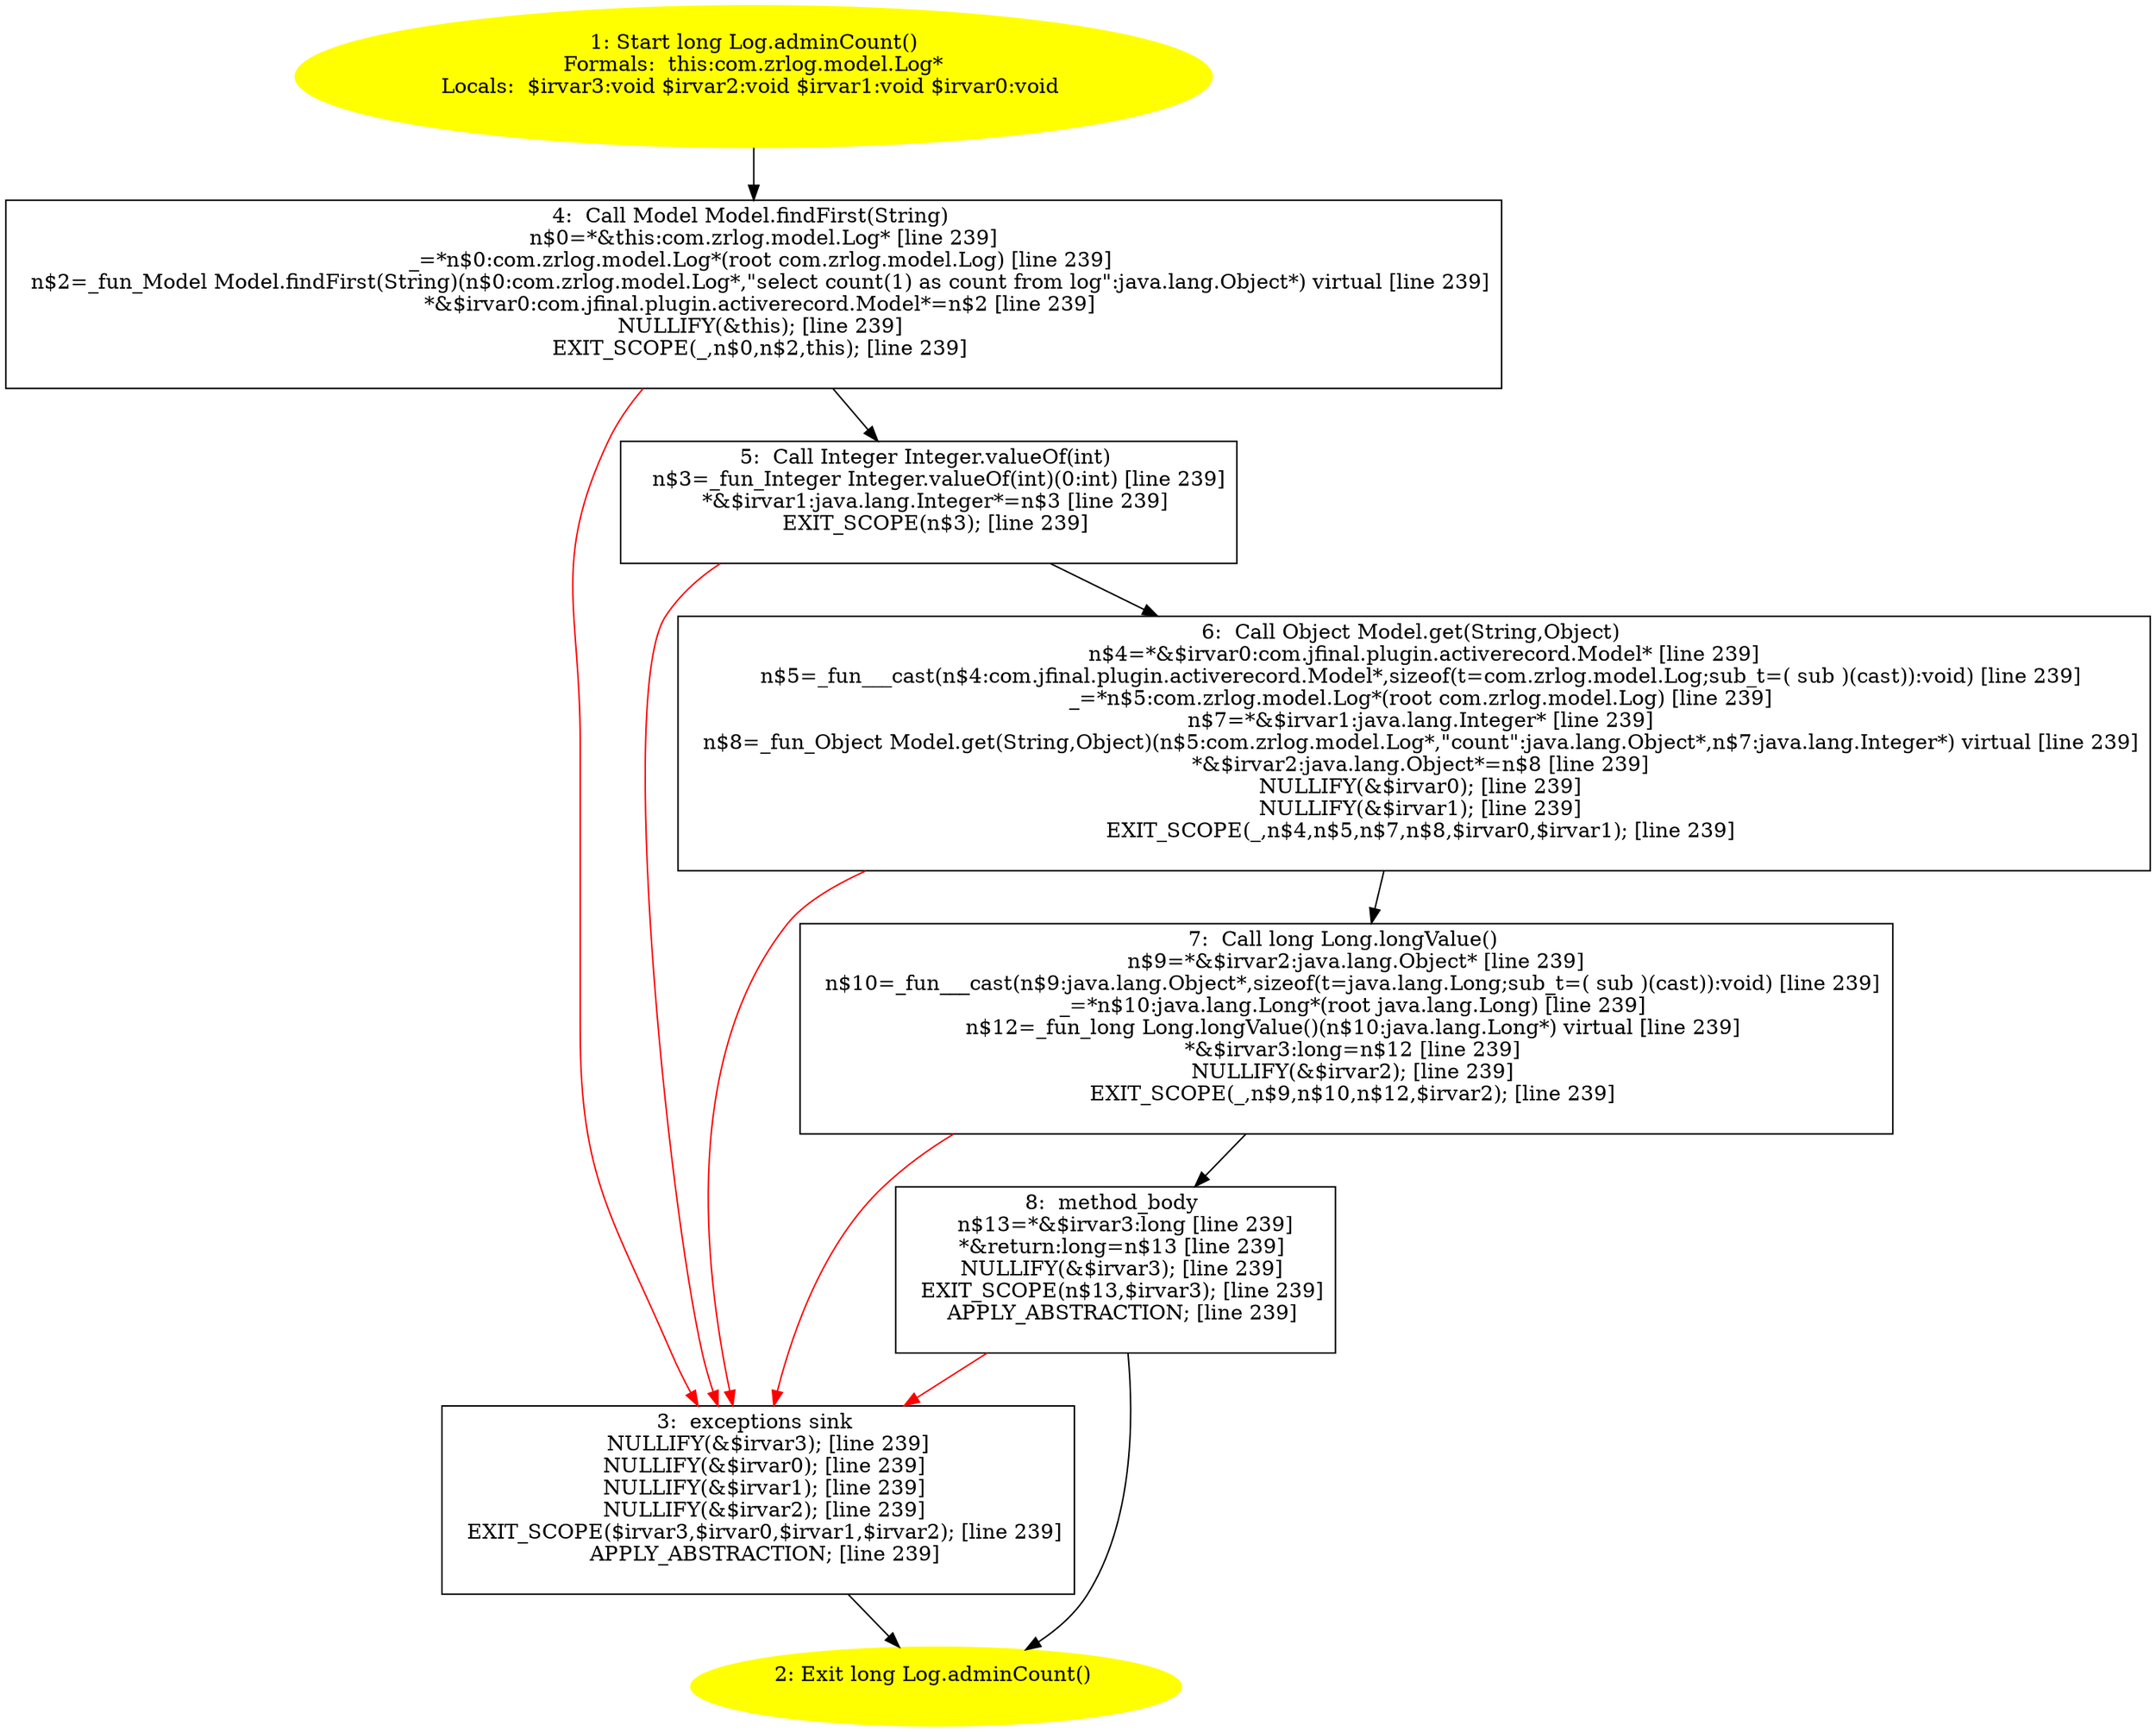 /* @generated */
digraph cfg {
"com.zrlog.model.Log.adminCount():long.af8eca2a3509d24f9f83412111536be4_1" [label="1: Start long Log.adminCount()\nFormals:  this:com.zrlog.model.Log*\nLocals:  $irvar3:void $irvar2:void $irvar1:void $irvar0:void \n  " color=yellow style=filled]
	

	 "com.zrlog.model.Log.adminCount():long.af8eca2a3509d24f9f83412111536be4_1" -> "com.zrlog.model.Log.adminCount():long.af8eca2a3509d24f9f83412111536be4_4" ;
"com.zrlog.model.Log.adminCount():long.af8eca2a3509d24f9f83412111536be4_2" [label="2: Exit long Log.adminCount() \n  " color=yellow style=filled]
	

"com.zrlog.model.Log.adminCount():long.af8eca2a3509d24f9f83412111536be4_3" [label="3:  exceptions sink \n   NULLIFY(&$irvar3); [line 239]\n  NULLIFY(&$irvar0); [line 239]\n  NULLIFY(&$irvar1); [line 239]\n  NULLIFY(&$irvar2); [line 239]\n  EXIT_SCOPE($irvar3,$irvar0,$irvar1,$irvar2); [line 239]\n  APPLY_ABSTRACTION; [line 239]\n " shape="box"]
	

	 "com.zrlog.model.Log.adminCount():long.af8eca2a3509d24f9f83412111536be4_3" -> "com.zrlog.model.Log.adminCount():long.af8eca2a3509d24f9f83412111536be4_2" ;
"com.zrlog.model.Log.adminCount():long.af8eca2a3509d24f9f83412111536be4_4" [label="4:  Call Model Model.findFirst(String) \n   n$0=*&this:com.zrlog.model.Log* [line 239]\n  _=*n$0:com.zrlog.model.Log*(root com.zrlog.model.Log) [line 239]\n  n$2=_fun_Model Model.findFirst(String)(n$0:com.zrlog.model.Log*,\"select count(1) as count from log\":java.lang.Object*) virtual [line 239]\n  *&$irvar0:com.jfinal.plugin.activerecord.Model*=n$2 [line 239]\n  NULLIFY(&this); [line 239]\n  EXIT_SCOPE(_,n$0,n$2,this); [line 239]\n " shape="box"]
	

	 "com.zrlog.model.Log.adminCount():long.af8eca2a3509d24f9f83412111536be4_4" -> "com.zrlog.model.Log.adminCount():long.af8eca2a3509d24f9f83412111536be4_5" ;
	 "com.zrlog.model.Log.adminCount():long.af8eca2a3509d24f9f83412111536be4_4" -> "com.zrlog.model.Log.adminCount():long.af8eca2a3509d24f9f83412111536be4_3" [color="red" ];
"com.zrlog.model.Log.adminCount():long.af8eca2a3509d24f9f83412111536be4_5" [label="5:  Call Integer Integer.valueOf(int) \n   n$3=_fun_Integer Integer.valueOf(int)(0:int) [line 239]\n  *&$irvar1:java.lang.Integer*=n$3 [line 239]\n  EXIT_SCOPE(n$3); [line 239]\n " shape="box"]
	

	 "com.zrlog.model.Log.adminCount():long.af8eca2a3509d24f9f83412111536be4_5" -> "com.zrlog.model.Log.adminCount():long.af8eca2a3509d24f9f83412111536be4_6" ;
	 "com.zrlog.model.Log.adminCount():long.af8eca2a3509d24f9f83412111536be4_5" -> "com.zrlog.model.Log.adminCount():long.af8eca2a3509d24f9f83412111536be4_3" [color="red" ];
"com.zrlog.model.Log.adminCount():long.af8eca2a3509d24f9f83412111536be4_6" [label="6:  Call Object Model.get(String,Object) \n   n$4=*&$irvar0:com.jfinal.plugin.activerecord.Model* [line 239]\n  n$5=_fun___cast(n$4:com.jfinal.plugin.activerecord.Model*,sizeof(t=com.zrlog.model.Log;sub_t=( sub )(cast)):void) [line 239]\n  _=*n$5:com.zrlog.model.Log*(root com.zrlog.model.Log) [line 239]\n  n$7=*&$irvar1:java.lang.Integer* [line 239]\n  n$8=_fun_Object Model.get(String,Object)(n$5:com.zrlog.model.Log*,\"count\":java.lang.Object*,n$7:java.lang.Integer*) virtual [line 239]\n  *&$irvar2:java.lang.Object*=n$8 [line 239]\n  NULLIFY(&$irvar0); [line 239]\n  NULLIFY(&$irvar1); [line 239]\n  EXIT_SCOPE(_,n$4,n$5,n$7,n$8,$irvar0,$irvar1); [line 239]\n " shape="box"]
	

	 "com.zrlog.model.Log.adminCount():long.af8eca2a3509d24f9f83412111536be4_6" -> "com.zrlog.model.Log.adminCount():long.af8eca2a3509d24f9f83412111536be4_7" ;
	 "com.zrlog.model.Log.adminCount():long.af8eca2a3509d24f9f83412111536be4_6" -> "com.zrlog.model.Log.adminCount():long.af8eca2a3509d24f9f83412111536be4_3" [color="red" ];
"com.zrlog.model.Log.adminCount():long.af8eca2a3509d24f9f83412111536be4_7" [label="7:  Call long Long.longValue() \n   n$9=*&$irvar2:java.lang.Object* [line 239]\n  n$10=_fun___cast(n$9:java.lang.Object*,sizeof(t=java.lang.Long;sub_t=( sub )(cast)):void) [line 239]\n  _=*n$10:java.lang.Long*(root java.lang.Long) [line 239]\n  n$12=_fun_long Long.longValue()(n$10:java.lang.Long*) virtual [line 239]\n  *&$irvar3:long=n$12 [line 239]\n  NULLIFY(&$irvar2); [line 239]\n  EXIT_SCOPE(_,n$9,n$10,n$12,$irvar2); [line 239]\n " shape="box"]
	

	 "com.zrlog.model.Log.adminCount():long.af8eca2a3509d24f9f83412111536be4_7" -> "com.zrlog.model.Log.adminCount():long.af8eca2a3509d24f9f83412111536be4_8" ;
	 "com.zrlog.model.Log.adminCount():long.af8eca2a3509d24f9f83412111536be4_7" -> "com.zrlog.model.Log.adminCount():long.af8eca2a3509d24f9f83412111536be4_3" [color="red" ];
"com.zrlog.model.Log.adminCount():long.af8eca2a3509d24f9f83412111536be4_8" [label="8:  method_body \n   n$13=*&$irvar3:long [line 239]\n  *&return:long=n$13 [line 239]\n  NULLIFY(&$irvar3); [line 239]\n  EXIT_SCOPE(n$13,$irvar3); [line 239]\n  APPLY_ABSTRACTION; [line 239]\n " shape="box"]
	

	 "com.zrlog.model.Log.adminCount():long.af8eca2a3509d24f9f83412111536be4_8" -> "com.zrlog.model.Log.adminCount():long.af8eca2a3509d24f9f83412111536be4_2" ;
	 "com.zrlog.model.Log.adminCount():long.af8eca2a3509d24f9f83412111536be4_8" -> "com.zrlog.model.Log.adminCount():long.af8eca2a3509d24f9f83412111536be4_3" [color="red" ];
}
